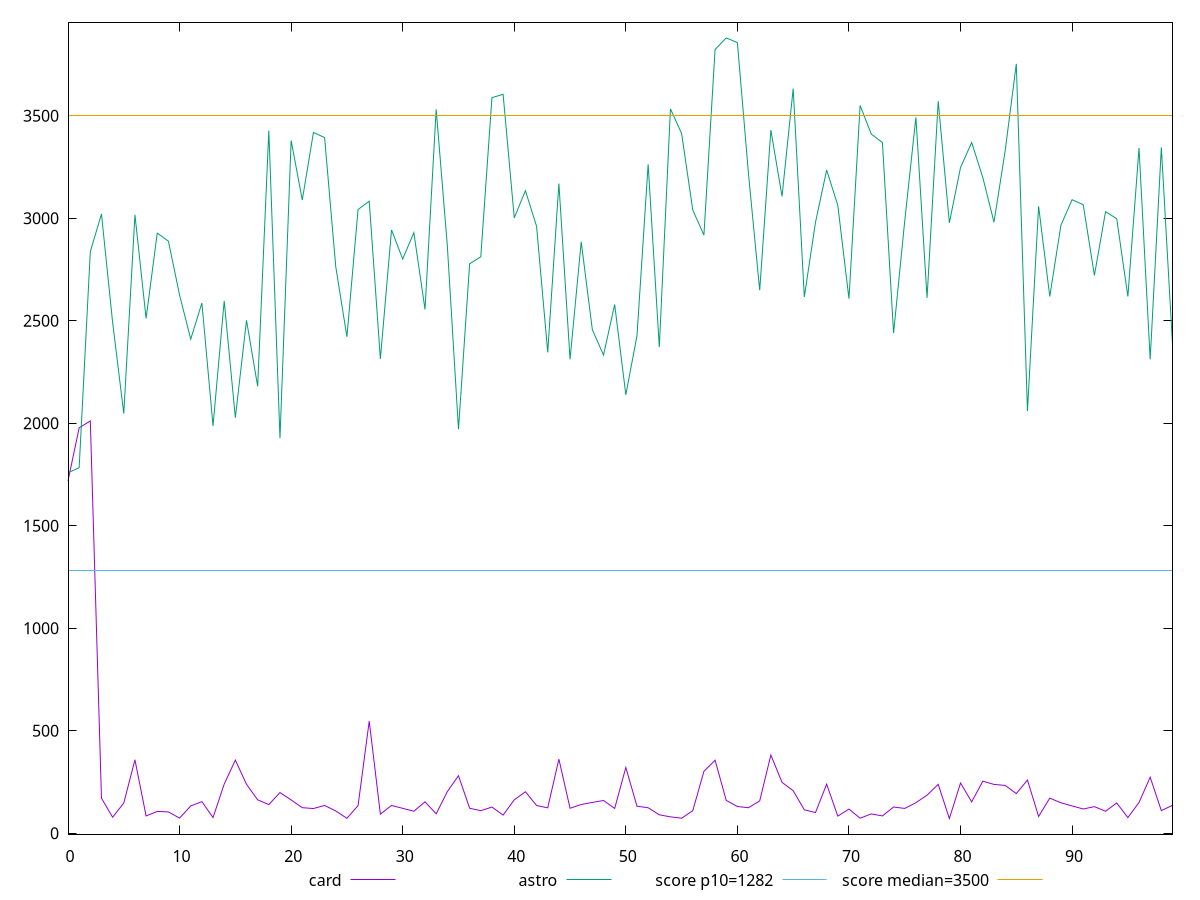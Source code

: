 reset

$card <<EOF
0 1718.8879999999986
1 1977.8559999999995
2 2011.6199999999997
3 171.3680000000001
4 78.368
5 147.808
6 358.4280000000001
7 84.53999999999998
8 106.56800000000007
9 104.19999999999995
10 74.00799999999997
11 133.13200000000006
12 154.30799999999994
13 76.66
14 239.848
15 356.90000000000003
16 239.03200000000004
17 163.196
18 139.81200000000007
19 198.64800000000005
20 162.67200000000008
21 124.81999999999998
22 120.73200000000001
23 135.83200000000005
24 108.90400000000007
25 72.96799999999998
26 135.25200000000007
27 547.184
28 93.55600000000001
29 135.62400000000002
30 121.68400000000001
31 107.57200000000005
32 153.39600000000002
33 95.09199999999997
34 203.09199999999998
35 280.93600000000004
36 121.96800000000005
37 110.32800000000005
38 127.97199999999995
39 88.75999999999999
40 163.316
41 202.56400000000002
42 135.52
43 124.14000000000001
44 361.60400000000016
45 122.04400000000001
46 140.32800000000006
47 150.48400000000004
48 159.95600000000002
49 121.27599999999998
50 320.88800000000003
51 132.032
52 124.55999999999997
53 90.08399999999997
54 80.14399999999996
55 73.56
56 110.20000000000002
57 302.3320000000001
58 356.60400000000004
59 160.45199999999997
60 130.51200000000006
61 124.76400000000004
62 158.0200000000001
63 381.77200000000005
64 248.48800000000006
65 207.6160000000001
66 114.55999999999997
67 100.97600000000007
68 239.30000000000015
69 83.78799999999997
70 117.93200000000004
71 73.54399999999998
72 94.51599999999999
73 84.59599999999998
74 128.11200000000002
75 121.21600000000004
76 149.01200000000009
77 185.86000000000004
78 238.59600000000015
79 71.99599999999998
80 245.24800000000027
81 153.3120000000001
82 254.22000000000008
83 238.3960000000001
84 233.52800000000008
85 193.5759999999999
86 259.672
87 81.98399999999997
88 171.46800000000007
89 148.61200000000002
91 118.412
92 130.03200000000004
93 107.53999999999998
94 148.00000000000006
95 76.48
96 150.18000000000004
97 273.58000000000004
98 110.54400000000001
99 136.32000000000008
EOF

$astro <<EOF
0 1758.6760000000004
1 1783.3639999999998
2 2837.527999999999
3 3020.9399999999987
4 2492.0919999999987
5 2047.708
6 3017.1079999999993
7 2511.5319999999997
8 2927.8559999999993
9 2888.319999999999
10 2625.7159999999994
11 2410.4959999999987
12 2586.7799999999997
13 1987.0439999999994
14 2597.0399999999995
15 2027.48
16 2502.16
17 2180.2040000000006
18 3427.5599999999977
19 1927.364
20 3379.739999999999
21 3089.232
22 3418.7679999999996
23 3393.6919999999996
24 2764.0479999999984
25 2421.7879999999996
26 3043.1719999999987
27 3083.427999999999
28 2314.092
29 2943.3279999999995
30 2801.3359999999993
31 2930.0280000000002
32 2555.408
33 3531.6400000000012
34 2866.4680000000003
35 1971.216
36 2778.192
37 2812.3999999999987
38 3588.979999999998
39 3604.7239999999974
40 3002.1239999999993
41 3134.7639999999997
42 2960.9000000000015
43 2345.996
44 3169.5919999999987
45 2311.944
46 2885.4759999999987
47 2456.4999999999986
48 2332.875999999998
49 2579.3039999999996
50 2139.0319999999997
51 2426.8359999999993
52 3263.4399999999987
53 2371.8559999999998
54 3533.9199999999973
55 3413.644
56 3040.3920000000007
57 2918.0999999999985
58 3823.571999999999
59 3880.0159999999983
60 3856.9879999999985
61 3213.6919999999986
62 2648.827999999999
63 3430.5719999999997
64 3106.687999999999
65 3632.7119999999995
66 2616.5440000000003
67 2980.0079999999994
68 3235.5560000000005
69 3063.6479999999997
70 2607.9359999999997
71 3550.316
72 3410.8119999999976
73 3369.6239999999984
74 2439.9159999999997
75 2987.3959999999997
76 3492.7999999999997
77 2611.923999999999
78 3570.9279999999985
79 2977.931999999999
80 3247.9039999999995
81 3369.7079999999983
82 3198.8039999999987
83 2980.976
84 3328.1319999999982
85 3753.455999999999
86 2059.728
87 3058.4679999999994
88 2618.7000000000003
89 2966.3999999999983
90 3090.763999999999
91 3066.1640000000007
92 2721.251999999999
93 3032.467999999999
94 2998.271999999998
95 2618.7600000000007
96 3343.0879999999997
97 2311.9079999999994
98 3345.7759999999985
99 2385.552
EOF

set key outside below
set xrange [0:99]
set yrange [-4.164399999999986:3956.176399999998]
set trange [-4.164399999999986:3956.176399999998]
set terminal svg size 640, 520 enhanced background rgb 'white'
set output "report/report_00029_2021-02-24T13-36-40.390Z/bootup-time/comparison/line/2_vs_3.svg"

plot $card title "card" with line, \
     $astro title "astro" with line, \
     1282 title "score p10=1282", \
     3500 title "score median=3500"

reset
